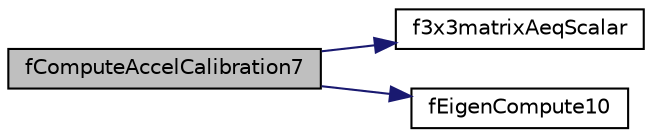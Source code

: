 digraph "fComputeAccelCalibration7"
{
  edge [fontname="Helvetica",fontsize="10",labelfontname="Helvetica",labelfontsize="10"];
  node [fontname="Helvetica",fontsize="10",shape=record];
  rankdir="LR";
  Node23 [label="fComputeAccelCalibration7",height=0.2,width=0.4,color="black", fillcolor="grey75", style="filled", fontcolor="black"];
  Node23 -> Node24 [color="midnightblue",fontsize="10",style="solid",fontname="Helvetica"];
  Node24 [label="f3x3matrixAeqScalar",height=0.2,width=0.4,color="black", fillcolor="white", style="filled",URL="$matrix_8c.html#adb2df4308a29b0e760877a4f4d1daa66",tooltip="function sets every entry in the 3x3 matrix A to a constant scalar "];
  Node23 -> Node25 [color="midnightblue",fontsize="10",style="solid",fontname="Helvetica"];
  Node25 [label="fEigenCompute10",height=0.2,width=0.4,color="black", fillcolor="white", style="filled",URL="$matrix_8c.html#ad339757b32a57fddf1b820b8921a7903"];
}
